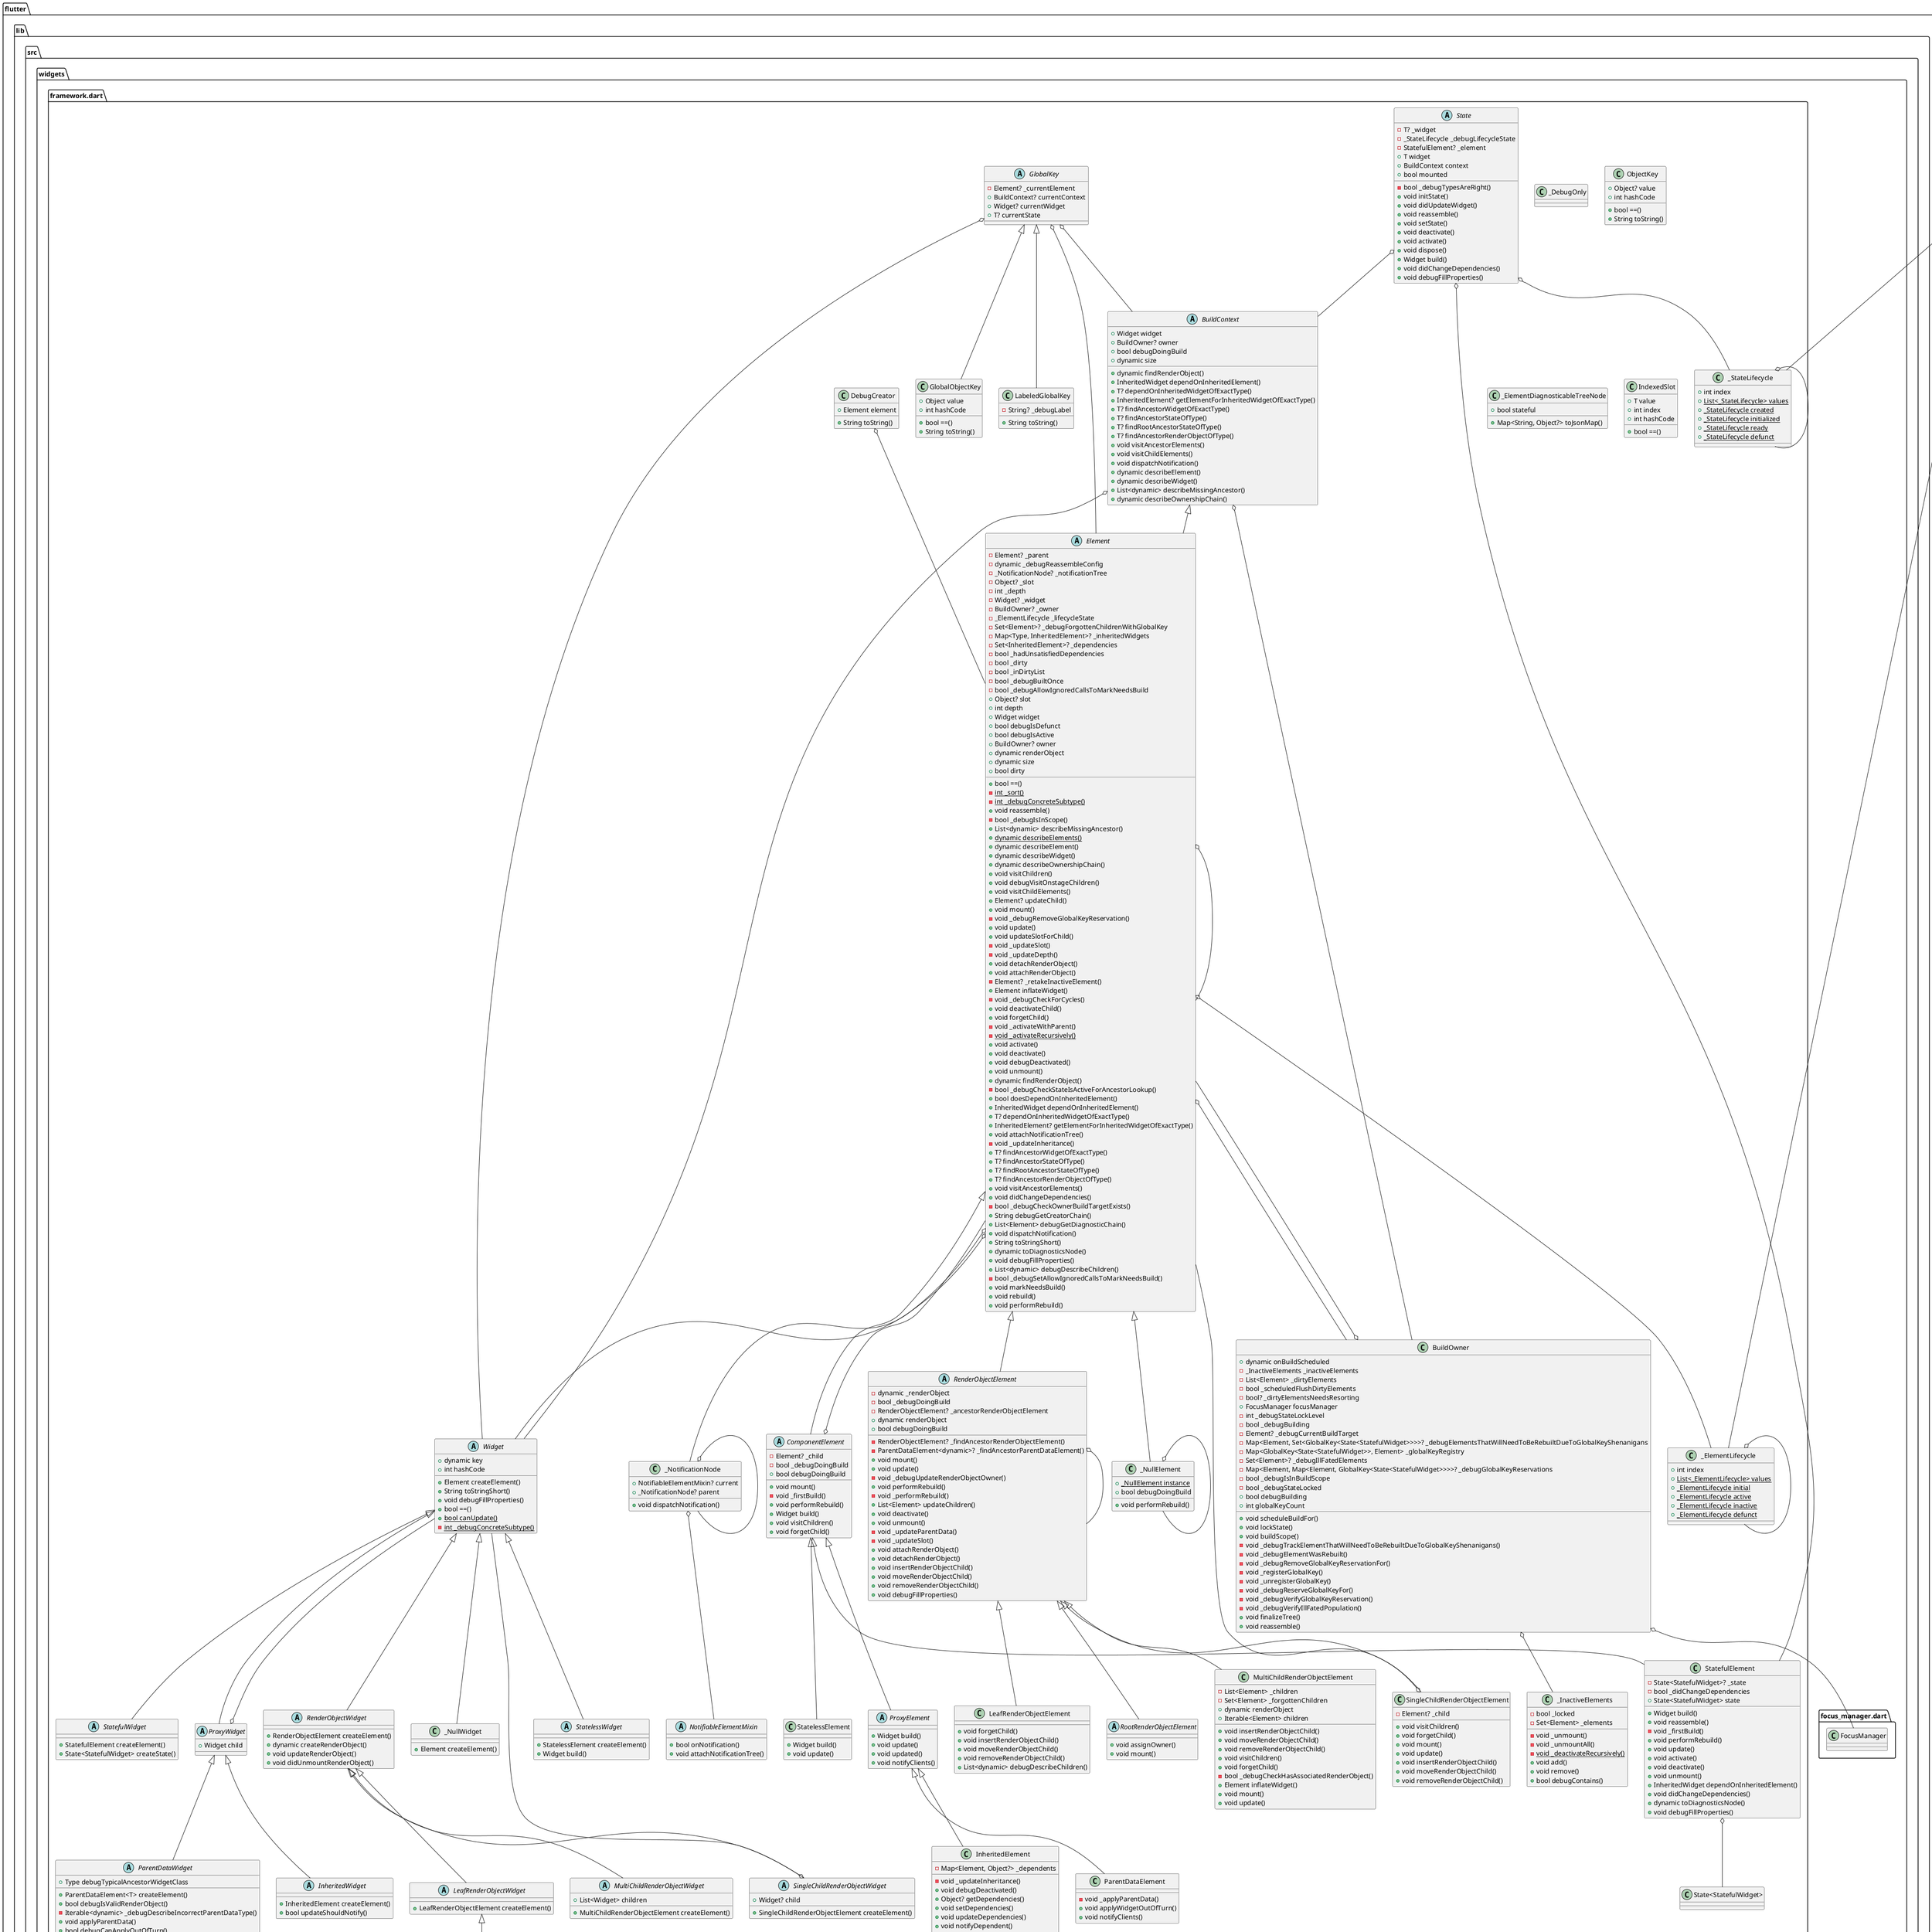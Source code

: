 @startuml
set namespaceSeparator ::

class "flutter::lib::src::widgets::framework.dart::_DebugOnly" {
}

class "flutter::lib::src::widgets::framework.dart::ObjectKey" {
  +Object? value
  +int hashCode
  +bool ==()
  +String toString()
}

abstract class "flutter::lib::src::widgets::framework.dart::GlobalKey" {
  -Element? _currentElement
  +BuildContext? currentContext
  +Widget? currentWidget
  +T? currentState
}

"flutter::lib::src::widgets::framework.dart::GlobalKey" o-- "flutter::lib::src::widgets::framework.dart::Element"
"flutter::lib::src::widgets::framework.dart::GlobalKey" o-- "flutter::lib::src::widgets::framework.dart::BuildContext"
"flutter::lib::src::widgets::framework.dart::GlobalKey" o-- "flutter::lib::src::widgets::framework.dart::Widget"

class "flutter::lib::src::widgets::framework.dart::LabeledGlobalKey" {
  -String? _debugLabel
  +String toString()
}

"flutter::lib::src::widgets::framework.dart::GlobalKey" <|-- "flutter::lib::src::widgets::framework.dart::LabeledGlobalKey"

class "flutter::lib::src::widgets::framework.dart::GlobalObjectKey" {
  +Object value
  +int hashCode
  +bool ==()
  +String toString()
}

"flutter::lib::src::widgets::framework.dart::GlobalKey" <|-- "flutter::lib::src::widgets::framework.dart::GlobalObjectKey"

abstract class "flutter::lib::src::widgets::framework.dart::Widget" {
  +dynamic key
  +int hashCode
  +Element createElement()
  +String toStringShort()
  +void debugFillProperties()
  +bool ==()
  {static} +bool canUpdate()
  {static} -int _debugConcreteSubtype()
}

abstract class "flutter::lib::src::widgets::framework.dart::StatelessWidget" {
  +StatelessElement createElement()
  +Widget build()
}

"flutter::lib::src::widgets::framework.dart::Widget" <|-- "flutter::lib::src::widgets::framework.dart::StatelessWidget"

abstract class "flutter::lib::src::widgets::framework.dart::StatefulWidget" {
  +StatefulElement createElement()
  +State<StatefulWidget> createState()
}

"flutter::lib::src::widgets::framework.dart::Widget" <|-- "flutter::lib::src::widgets::framework.dart::StatefulWidget"

abstract class "flutter::lib::src::widgets::framework.dart::State" {
  -T? _widget
  -_StateLifecycle _debugLifecycleState
  -StatefulElement? _element
  +T widget
  +BuildContext context
  +bool mounted
  -bool _debugTypesAreRight()
  +void initState()
  +void didUpdateWidget()
  +void reassemble()
  +void setState()
  +void deactivate()
  +void activate()
  +void dispose()
  +Widget build()
  +void didChangeDependencies()
  +void debugFillProperties()
}

"flutter::lib::src::widgets::framework.dart::State" o-- "flutter::lib::src::widgets::framework.dart::_StateLifecycle"
"flutter::lib::src::widgets::framework.dart::State" o-- "flutter::lib::src::widgets::framework.dart::StatefulElement"
"flutter::lib::src::widgets::framework.dart::State" o-- "flutter::lib::src::widgets::framework.dart::BuildContext"

abstract class "flutter::lib::src::widgets::framework.dart::ProxyWidget" {
  +Widget child
}

"flutter::lib::src::widgets::framework.dart::ProxyWidget" o-- "flutter::lib::src::widgets::framework.dart::Widget"
"flutter::lib::src::widgets::framework.dart::Widget" <|-- "flutter::lib::src::widgets::framework.dart::ProxyWidget"

abstract class "flutter::lib::src::widgets::framework.dart::ParentDataWidget" {
  +Type debugTypicalAncestorWidgetClass
  +ParentDataElement<T> createElement()
  +bool debugIsValidRenderObject()
  -Iterable<dynamic> _debugDescribeIncorrectParentDataType()
  +void applyParentData()
  +bool debugCanApplyOutOfTurn()
}

"flutter::lib::src::widgets::framework.dart::ProxyWidget" <|-- "flutter::lib::src::widgets::framework.dart::ParentDataWidget"

abstract class "flutter::lib::src::widgets::framework.dart::InheritedWidget" {
  +InheritedElement createElement()
  +bool updateShouldNotify()
}

"flutter::lib::src::widgets::framework.dart::ProxyWidget" <|-- "flutter::lib::src::widgets::framework.dart::InheritedWidget"

abstract class "flutter::lib::src::widgets::framework.dart::RenderObjectWidget" {
  +RenderObjectElement createElement()
  +dynamic createRenderObject()
  +void updateRenderObject()
  +void didUnmountRenderObject()
}

"flutter::lib::src::widgets::framework.dart::Widget" <|-- "flutter::lib::src::widgets::framework.dart::RenderObjectWidget"

abstract class "flutter::lib::src::widgets::framework.dart::LeafRenderObjectWidget" {
  +LeafRenderObjectElement createElement()
}

"flutter::lib::src::widgets::framework.dart::RenderObjectWidget" <|-- "flutter::lib::src::widgets::framework.dart::LeafRenderObjectWidget"

abstract class "flutter::lib::src::widgets::framework.dart::SingleChildRenderObjectWidget" {
  +Widget? child
  +SingleChildRenderObjectElement createElement()
}

"flutter::lib::src::widgets::framework.dart::SingleChildRenderObjectWidget" o-- "flutter::lib::src::widgets::framework.dart::Widget"
"flutter::lib::src::widgets::framework.dart::RenderObjectWidget" <|-- "flutter::lib::src::widgets::framework.dart::SingleChildRenderObjectWidget"

abstract class "flutter::lib::src::widgets::framework.dart::MultiChildRenderObjectWidget" {
  +List<Widget> children
  +MultiChildRenderObjectElement createElement()
}

"flutter::lib::src::widgets::framework.dart::RenderObjectWidget" <|-- "flutter::lib::src::widgets::framework.dart::MultiChildRenderObjectWidget"

class "flutter::lib::src::widgets::framework.dart::_InactiveElements" {
  -bool _locked
  -Set<Element> _elements
  -void _unmount()
  -void _unmountAll()
  {static} -void _deactivateRecursively()
  +void add()
  +void remove()
  +bool debugContains()
}

abstract class "flutter::lib::src::widgets::framework.dart::BuildContext" {
  +Widget widget
  +BuildOwner? owner
  +bool debugDoingBuild
  +dynamic size
  +dynamic findRenderObject()
  +InheritedWidget dependOnInheritedElement()
  +T? dependOnInheritedWidgetOfExactType()
  +InheritedElement? getElementForInheritedWidgetOfExactType()
  +T? findAncestorWidgetOfExactType()
  +T? findAncestorStateOfType()
  +T? findRootAncestorStateOfType()
  +T? findAncestorRenderObjectOfType()
  +void visitAncestorElements()
  +void visitChildElements()
  +void dispatchNotification()
  +dynamic describeElement()
  +dynamic describeWidget()
  +List<dynamic> describeMissingAncestor()
  +dynamic describeOwnershipChain()
}

"flutter::lib::src::widgets::framework.dart::BuildContext" o-- "flutter::lib::src::widgets::framework.dart::Widget"
"flutter::lib::src::widgets::framework.dart::BuildContext" o-- "flutter::lib::src::widgets::framework.dart::BuildOwner"

class "flutter::lib::src::widgets::framework.dart::BuildOwner" {
  +dynamic onBuildScheduled
  -_InactiveElements _inactiveElements
  -List<Element> _dirtyElements
  -bool _scheduledFlushDirtyElements
  -bool? _dirtyElementsNeedsResorting
  +FocusManager focusManager
  -int _debugStateLockLevel
  -bool _debugBuilding
  -Element? _debugCurrentBuildTarget
  -Map<Element, Set<GlobalKey<State<StatefulWidget>>>>? _debugElementsThatWillNeedToBeRebuiltDueToGlobalKeyShenanigans
  -Map<GlobalKey<State<StatefulWidget>>, Element> _globalKeyRegistry
  -Set<Element>? _debugIllFatedElements
  -Map<Element, Map<Element, GlobalKey<State<StatefulWidget>>>>? _debugGlobalKeyReservations
  -bool _debugIsInBuildScope
  -bool _debugStateLocked
  +bool debugBuilding
  +int globalKeyCount
  +void scheduleBuildFor()
  +void lockState()
  +void buildScope()
  -void _debugTrackElementThatWillNeedToBeRebuiltDueToGlobalKeyShenanigans()
  -void _debugElementWasRebuilt()
  -void _debugRemoveGlobalKeyReservationFor()
  -void _registerGlobalKey()
  -void _unregisterGlobalKey()
  -void _debugReserveGlobalKeyFor()
  -void _debugVerifyGlobalKeyReservation()
  -void _debugVerifyIllFatedPopulation()
  +void finalizeTree()
  +void reassemble()
}

"flutter::lib::src::widgets::framework.dart::BuildOwner" o-- "flutter::lib::src::widgets::framework.dart::_InactiveElements"
"flutter::lib::src::widgets::framework.dart::BuildOwner" o-- "flutter::lib::src::widgets::focus_manager.dart::FocusManager"
"flutter::lib::src::widgets::framework.dart::BuildOwner" o-- "flutter::lib::src::widgets::framework.dart::Element"

class "flutter::lib::src::widgets::framework.dart::_NotificationNode" {
  +NotifiableElementMixin? current
  +_NotificationNode? parent
  +void dispatchNotification()
}

"flutter::lib::src::widgets::framework.dart::_NotificationNode" o-- "flutter::lib::src::widgets::framework.dart::NotifiableElementMixin"
"flutter::lib::src::widgets::framework.dart::_NotificationNode" o-- "flutter::lib::src::widgets::framework.dart::_NotificationNode"

abstract class "flutter::lib::src::widgets::framework.dart::Element" {
  -Element? _parent
  -dynamic _debugReassembleConfig
  -_NotificationNode? _notificationTree
  -Object? _slot
  -int _depth
  -Widget? _widget
  -BuildOwner? _owner
  -_ElementLifecycle _lifecycleState
  -Set<Element>? _debugForgottenChildrenWithGlobalKey
  -Map<Type, InheritedElement>? _inheritedWidgets
  -Set<InheritedElement>? _dependencies
  -bool _hadUnsatisfiedDependencies
  -bool _dirty
  -bool _inDirtyList
  -bool _debugBuiltOnce
  -bool _debugAllowIgnoredCallsToMarkNeedsBuild
  +Object? slot
  +int depth
  +Widget widget
  +bool debugIsDefunct
  +bool debugIsActive
  +BuildOwner? owner
  +dynamic renderObject
  +dynamic size
  +bool dirty
  +bool ==()
  {static} -int _sort()
  {static} -int _debugConcreteSubtype()
  +void reassemble()
  -bool _debugIsInScope()
  +List<dynamic> describeMissingAncestor()
  {static} +dynamic describeElements()
  +dynamic describeElement()
  +dynamic describeWidget()
  +dynamic describeOwnershipChain()
  +void visitChildren()
  +void debugVisitOnstageChildren()
  +void visitChildElements()
  +Element? updateChild()
  +void mount()
  -void _debugRemoveGlobalKeyReservation()
  +void update()
  +void updateSlotForChild()
  -void _updateSlot()
  -void _updateDepth()
  +void detachRenderObject()
  +void attachRenderObject()
  -Element? _retakeInactiveElement()
  +Element inflateWidget()
  -void _debugCheckForCycles()
  +void deactivateChild()
  +void forgetChild()
  -void _activateWithParent()
  {static} -void _activateRecursively()
  +void activate()
  +void deactivate()
  +void debugDeactivated()
  +void unmount()
  +dynamic findRenderObject()
  -bool _debugCheckStateIsActiveForAncestorLookup()
  +bool doesDependOnInheritedElement()
  +InheritedWidget dependOnInheritedElement()
  +T? dependOnInheritedWidgetOfExactType()
  +InheritedElement? getElementForInheritedWidgetOfExactType()
  +void attachNotificationTree()
  -void _updateInheritance()
  +T? findAncestorWidgetOfExactType()
  +T? findAncestorStateOfType()
  +T? findRootAncestorStateOfType()
  +T? findAncestorRenderObjectOfType()
  +void visitAncestorElements()
  +void didChangeDependencies()
  -bool _debugCheckOwnerBuildTargetExists()
  +String debugGetCreatorChain()
  +List<Element> debugGetDiagnosticChain()
  +void dispatchNotification()
  +String toStringShort()
  +dynamic toDiagnosticsNode()
  +void debugFillProperties()
  +List<dynamic> debugDescribeChildren()
  -bool _debugSetAllowIgnoredCallsToMarkNeedsBuild()
  +void markNeedsBuild()
  +void rebuild()
  +void performRebuild()
}

"flutter::lib::src::widgets::framework.dart::Element" o-- "flutter::lib::src::widgets::framework.dart::Element"
"flutter::lib::src::widgets::framework.dart::Element" o-- "flutter::lib::src::widgets::framework.dart::_NotificationNode"
"flutter::lib::src::widgets::framework.dart::Element" o-- "flutter::lib::src::widgets::framework.dart::Widget"
"flutter::lib::src::widgets::framework.dart::Element" o-- "flutter::lib::src::widgets::framework.dart::BuildOwner"
"flutter::lib::src::widgets::framework.dart::Element" o-- "flutter::lib::src::widgets::framework.dart::_ElementLifecycle"
"flutter::lib::src::widgets::framework.dart::BuildContext" <|-- "flutter::lib::src::widgets::framework.dart::Element"

class "flutter::lib::src::widgets::framework.dart::_ElementDiagnosticableTreeNode" {
  +bool stateful
  +Map<String, Object?> toJsonMap()
}

class "flutter::lib::src::widgets::framework.dart::ErrorWidget" {
  {static} +Widget Function(dynamic) builder
  +String message
  -dynamic _flutterError
  {static} -Widget _defaultErrorWidgetBuilder()
  {static} -String _stringify()
  +dynamic createRenderObject()
  +void debugFillProperties()
}

"flutter::lib::src::widgets::framework.dart::ErrorWidget" o-- "flutter::lib::src::widgets::framework.dart::Widget Function(dynamic)"
"flutter::lib::src::widgets::framework.dart::LeafRenderObjectWidget" <|-- "flutter::lib::src::widgets::framework.dart::ErrorWidget"

abstract class "flutter::lib::src::widgets::framework.dart::ComponentElement" {
  -Element? _child
  -bool _debugDoingBuild
  +bool debugDoingBuild
  +void mount()
  -void _firstBuild()
  +void performRebuild()
  +Widget build()
  +void visitChildren()
  +void forgetChild()
}

"flutter::lib::src::widgets::framework.dart::ComponentElement" o-- "flutter::lib::src::widgets::framework.dart::Element"
"flutter::lib::src::widgets::framework.dart::Element" <|-- "flutter::lib::src::widgets::framework.dart::ComponentElement"

class "flutter::lib::src::widgets::framework.dart::StatelessElement" {
  +Widget build()
  +void update()
}

"flutter::lib::src::widgets::framework.dart::ComponentElement" <|-- "flutter::lib::src::widgets::framework.dart::StatelessElement"

class "flutter::lib::src::widgets::framework.dart::StatefulElement" {
  -State<StatefulWidget>? _state
  -bool _didChangeDependencies
  +State<StatefulWidget> state
  +Widget build()
  +void reassemble()
  -void _firstBuild()
  +void performRebuild()
  +void update()
  +void activate()
  +void deactivate()
  +void unmount()
  +InheritedWidget dependOnInheritedElement()
  +void didChangeDependencies()
  +dynamic toDiagnosticsNode()
  +void debugFillProperties()
}

"flutter::lib::src::widgets::framework.dart::StatefulElement" o-- "flutter::lib::src::widgets::framework.dart::State<StatefulWidget>"
"flutter::lib::src::widgets::framework.dart::ComponentElement" <|-- "flutter::lib::src::widgets::framework.dart::StatefulElement"

abstract class "flutter::lib::src::widgets::framework.dart::ProxyElement" {
  +Widget build()
  +void update()
  +void updated()
  +void notifyClients()
}

"flutter::lib::src::widgets::framework.dart::ComponentElement" <|-- "flutter::lib::src::widgets::framework.dart::ProxyElement"

class "flutter::lib::src::widgets::framework.dart::ParentDataElement" {
  -void _applyParentData()
  +void applyWidgetOutOfTurn()
  +void notifyClients()
}

"flutter::lib::src::widgets::framework.dart::ProxyElement" <|-- "flutter::lib::src::widgets::framework.dart::ParentDataElement"

class "flutter::lib::src::widgets::framework.dart::InheritedElement" {
  -Map<Element, Object?> _dependents
  -void _updateInheritance()
  +void debugDeactivated()
  +Object? getDependencies()
  +void setDependencies()
  +void updateDependencies()
  +void notifyDependent()
  +void updated()
  +void notifyClients()
}

"flutter::lib::src::widgets::framework.dart::ProxyElement" <|-- "flutter::lib::src::widgets::framework.dart::InheritedElement"

abstract class "flutter::lib::src::widgets::framework.dart::RenderObjectElement" {
  -dynamic _renderObject
  -bool _debugDoingBuild
  -RenderObjectElement? _ancestorRenderObjectElement
  +dynamic renderObject
  +bool debugDoingBuild
  -RenderObjectElement? _findAncestorRenderObjectElement()
  -ParentDataElement<dynamic>? _findAncestorParentDataElement()
  +void mount()
  +void update()
  -void _debugUpdateRenderObjectOwner()
  +void performRebuild()
  -void _performRebuild()
  +List<Element> updateChildren()
  +void deactivate()
  +void unmount()
  -void _updateParentData()
  -void _updateSlot()
  +void attachRenderObject()
  +void detachRenderObject()
  +void insertRenderObjectChild()
  +void moveRenderObjectChild()
  +void removeRenderObjectChild()
  +void debugFillProperties()
}

"flutter::lib::src::widgets::framework.dart::RenderObjectElement" o-- "flutter::lib::src::widgets::framework.dart::RenderObjectElement"
"flutter::lib::src::widgets::framework.dart::Element" <|-- "flutter::lib::src::widgets::framework.dart::RenderObjectElement"

abstract class "flutter::lib::src::widgets::framework.dart::RootRenderObjectElement" {
  +void assignOwner()
  +void mount()
}

"flutter::lib::src::widgets::framework.dart::RenderObjectElement" <|-- "flutter::lib::src::widgets::framework.dart::RootRenderObjectElement"

class "flutter::lib::src::widgets::framework.dart::LeafRenderObjectElement" {
  +void forgetChild()
  +void insertRenderObjectChild()
  +void moveRenderObjectChild()
  +void removeRenderObjectChild()
  +List<dynamic> debugDescribeChildren()
}

"flutter::lib::src::widgets::framework.dart::RenderObjectElement" <|-- "flutter::lib::src::widgets::framework.dart::LeafRenderObjectElement"

class "flutter::lib::src::widgets::framework.dart::SingleChildRenderObjectElement" {
  -Element? _child
  +void visitChildren()
  +void forgetChild()
  +void mount()
  +void update()
  +void insertRenderObjectChild()
  +void moveRenderObjectChild()
  +void removeRenderObjectChild()
}

"flutter::lib::src::widgets::framework.dart::SingleChildRenderObjectElement" o-- "flutter::lib::src::widgets::framework.dart::Element"
"flutter::lib::src::widgets::framework.dart::RenderObjectElement" <|-- "flutter::lib::src::widgets::framework.dart::SingleChildRenderObjectElement"

class "flutter::lib::src::widgets::framework.dart::MultiChildRenderObjectElement" {
  -List<Element> _children
  -Set<Element> _forgottenChildren
  +dynamic renderObject
  +Iterable<Element> children
  +void insertRenderObjectChild()
  +void moveRenderObjectChild()
  +void removeRenderObjectChild()
  +void visitChildren()
  +void forgetChild()
  -bool _debugCheckHasAssociatedRenderObject()
  +Element inflateWidget()
  +void mount()
  +void update()
}

"flutter::lib::src::widgets::framework.dart::RenderObjectElement" <|-- "flutter::lib::src::widgets::framework.dart::MultiChildRenderObjectElement"

class "flutter::lib::src::widgets::framework.dart::DebugCreator" {
  +Element element
  +String toString()
}

"flutter::lib::src::widgets::framework.dart::DebugCreator" o-- "flutter::lib::src::widgets::framework.dart::Element"

class "flutter::lib::src::widgets::framework.dart::IndexedSlot" {
  +T value
  +int index
  +int hashCode
  +bool ==()
}

class "flutter::lib::src::widgets::framework.dart::_NullElement" {
  {static} +_NullElement instance
  +bool debugDoingBuild
  +void performRebuild()
}

"flutter::lib::src::widgets::framework.dart::_NullElement" o-- "flutter::lib::src::widgets::framework.dart::_NullElement"
"flutter::lib::src::widgets::framework.dart::Element" <|-- "flutter::lib::src::widgets::framework.dart::_NullElement"

class "flutter::lib::src::widgets::framework.dart::_NullWidget" {
  +Element createElement()
}

"flutter::lib::src::widgets::framework.dart::Widget" <|-- "flutter::lib::src::widgets::framework.dart::_NullWidget"

class "flutter::lib::src::widgets::framework.dart::_StateLifecycle" {
  +int index
  {static} +List<_StateLifecycle> values
  {static} +_StateLifecycle created
  {static} +_StateLifecycle initialized
  {static} +_StateLifecycle ready
  {static} +_StateLifecycle defunct
}

"flutter::lib::src::widgets::framework.dart::_StateLifecycle" o-- "flutter::lib::src::widgets::framework.dart::_StateLifecycle"
"dart::core::Enum" <|-- "flutter::lib::src::widgets::framework.dart::_StateLifecycle"

class "flutter::lib::src::widgets::framework.dart::_ElementLifecycle" {
  +int index
  {static} +List<_ElementLifecycle> values
  {static} +_ElementLifecycle initial
  {static} +_ElementLifecycle active
  {static} +_ElementLifecycle inactive
  {static} +_ElementLifecycle defunct
}

"flutter::lib::src::widgets::framework.dart::_ElementLifecycle" o-- "flutter::lib::src::widgets::framework.dart::_ElementLifecycle"
"dart::core::Enum" <|-- "flutter::lib::src::widgets::framework.dart::_ElementLifecycle"

abstract class "flutter::lib::src::widgets::framework.dart::NotifiableElementMixin" {
  +bool onNotification()
  +void attachNotificationTree()
}


@enduml